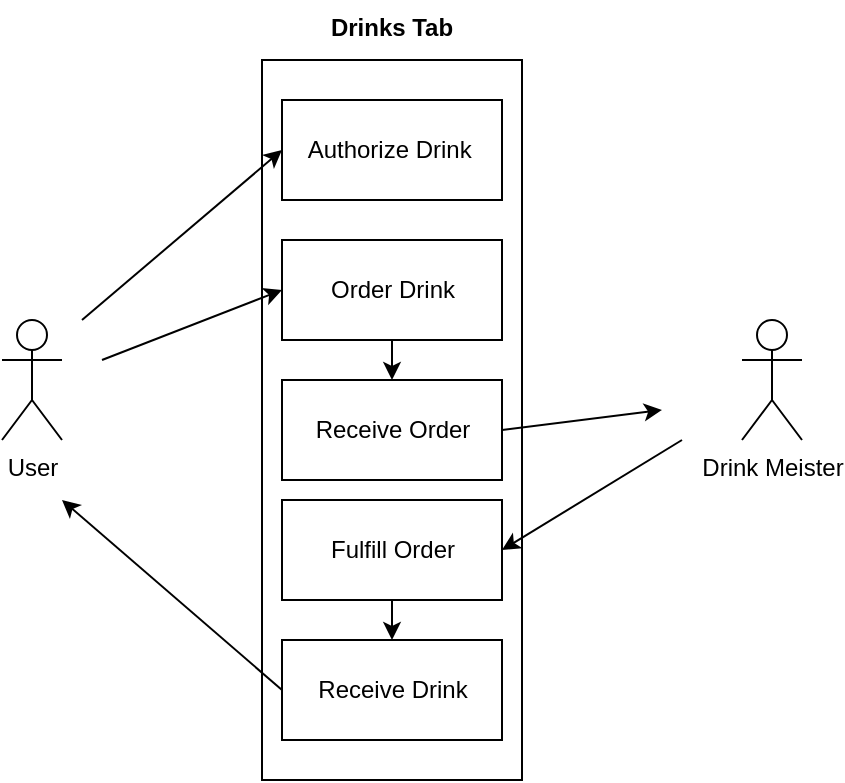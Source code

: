 <mxfile version="15.2.4" type="device"><diagram id="RqbSdpRvYyDNaS86AFIy" name="Page-1"><mxGraphModel dx="1422" dy="762" grid="1" gridSize="10" guides="1" tooltips="1" connect="1" arrows="1" fold="1" page="1" pageScale="1" pageWidth="850" pageHeight="1100" math="0" shadow="0"><root><mxCell id="0"/><mxCell id="1" parent="0"/><mxCell id="v95udWOT4g65a4dFprLT-1" value="User" style="shape=umlActor;verticalLabelPosition=bottom;verticalAlign=top;html=1;" parent="1" vertex="1"><mxGeometry x="150" y="460" width="30" height="60" as="geometry"/></mxCell><mxCell id="v95udWOT4g65a4dFprLT-2" value="" style="html=1;" parent="1" vertex="1"><mxGeometry x="280" y="330" width="130" height="360" as="geometry"/></mxCell><mxCell id="v95udWOT4g65a4dFprLT-3" value="Drink Meister" style="shape=umlActor;verticalLabelPosition=bottom;verticalAlign=top;html=1;" parent="1" vertex="1"><mxGeometry x="520" y="460" width="30" height="60" as="geometry"/></mxCell><mxCell id="Ajwi_UWOZFLMkur6JfZ9-3" value="Drinks Tab" style="text;align=center;fontStyle=1;verticalAlign=middle;spacingLeft=3;spacingRight=3;strokeColor=none;rotatable=0;points=[[0,0.5],[1,0.5]];portConstraint=eastwest;" parent="1" vertex="1"><mxGeometry x="305" y="300" width="80" height="26" as="geometry"/></mxCell><mxCell id="Ajwi_UWOZFLMkur6JfZ9-5" value="Order Drink" style="html=1;" parent="1" vertex="1"><mxGeometry x="290" y="420" width="110" height="50" as="geometry"/></mxCell><mxCell id="Ajwi_UWOZFLMkur6JfZ9-6" value="Authorize Drink&amp;nbsp;" style="html=1;" parent="1" vertex="1"><mxGeometry x="290" y="350" width="110" height="50" as="geometry"/></mxCell><mxCell id="Ajwi_UWOZFLMkur6JfZ9-8" value="Receive Drink" style="html=1;" parent="1" vertex="1"><mxGeometry x="290" y="620" width="110" height="50" as="geometry"/></mxCell><mxCell id="Ajwi_UWOZFLMkur6JfZ9-12" value="Receive Order" style="html=1;" parent="1" vertex="1"><mxGeometry x="290" y="490" width="110" height="50" as="geometry"/></mxCell><mxCell id="Ajwi_UWOZFLMkur6JfZ9-17" value="" style="endArrow=classic;html=1;exitX=1;exitY=0.5;exitDx=0;exitDy=0;" parent="1" source="Ajwi_UWOZFLMkur6JfZ9-12" edge="1"><mxGeometry width="50" height="50" relative="1" as="geometry"><mxPoint x="430" y="460" as="sourcePoint"/><mxPoint x="480" y="505" as="targetPoint"/></mxGeometry></mxCell><mxCell id="Ajwi_UWOZFLMkur6JfZ9-20" value="" style="endArrow=classic;html=1;exitX=0;exitY=0.5;exitDx=0;exitDy=0;" parent="1" source="Ajwi_UWOZFLMkur6JfZ9-8" edge="1"><mxGeometry width="50" height="50" relative="1" as="geometry"><mxPoint x="210" y="660" as="sourcePoint"/><mxPoint x="180" y="550" as="targetPoint"/></mxGeometry></mxCell><mxCell id="Ajwi_UWOZFLMkur6JfZ9-22" value="Fulfill Order" style="html=1;" parent="1" vertex="1"><mxGeometry x="290" y="550" width="110" height="50" as="geometry"/></mxCell><mxCell id="Ajwi_UWOZFLMkur6JfZ9-23" value="" style="endArrow=classic;html=1;entryX=0;entryY=0.5;entryDx=0;entryDy=0;" parent="1" target="Ajwi_UWOZFLMkur6JfZ9-6" edge="1"><mxGeometry width="50" height="50" relative="1" as="geometry"><mxPoint x="190" y="460" as="sourcePoint"/><mxPoint x="270" y="360" as="targetPoint"/></mxGeometry></mxCell><mxCell id="Ajwi_UWOZFLMkur6JfZ9-24" value="" style="endArrow=classic;html=1;entryX=1;entryY=0.5;entryDx=0;entryDy=0;" parent="1" target="Ajwi_UWOZFLMkur6JfZ9-22" edge="1"><mxGeometry width="50" height="50" relative="1" as="geometry"><mxPoint x="490" y="520" as="sourcePoint"/><mxPoint x="470" y="520" as="targetPoint"/></mxGeometry></mxCell><mxCell id="Ajwi_UWOZFLMkur6JfZ9-25" value="" style="endArrow=classic;html=1;entryX=0;entryY=0.5;entryDx=0;entryDy=0;" parent="1" target="Ajwi_UWOZFLMkur6JfZ9-5" edge="1"><mxGeometry width="50" height="50" relative="1" as="geometry"><mxPoint x="200" y="480" as="sourcePoint"/><mxPoint x="250" y="460" as="targetPoint"/></mxGeometry></mxCell><mxCell id="IiZZKzisiU3oF2YNi2i7-1" value="" style="endArrow=classic;html=1;exitX=0.5;exitY=1;exitDx=0;exitDy=0;entryX=0.5;entryY=0;entryDx=0;entryDy=0;" edge="1" parent="1" source="Ajwi_UWOZFLMkur6JfZ9-22" target="Ajwi_UWOZFLMkur6JfZ9-8"><mxGeometry width="50" height="50" relative="1" as="geometry"><mxPoint x="160" y="680" as="sourcePoint"/><mxPoint x="210" y="630" as="targetPoint"/></mxGeometry></mxCell><mxCell id="IiZZKzisiU3oF2YNi2i7-2" value="" style="endArrow=classic;html=1;exitX=0.5;exitY=1;exitDx=0;exitDy=0;" edge="1" parent="1" source="Ajwi_UWOZFLMkur6JfZ9-5" target="Ajwi_UWOZFLMkur6JfZ9-12"><mxGeometry width="50" height="50" relative="1" as="geometry"><mxPoint x="170" y="430" as="sourcePoint"/><mxPoint x="220" y="380" as="targetPoint"/></mxGeometry></mxCell></root></mxGraphModel></diagram></mxfile>